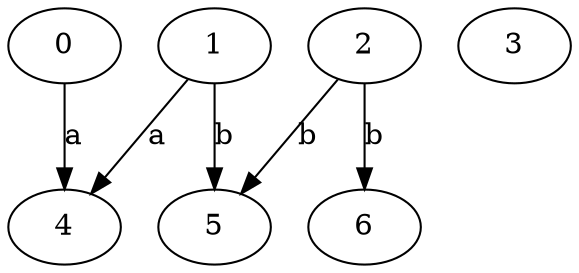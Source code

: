 strict digraph  {
0;
2;
3;
1;
4;
5;
6;
0 -> 4  [label=a];
2 -> 5  [label=b];
2 -> 6  [label=b];
1 -> 4  [label=a];
1 -> 5  [label=b];
}
